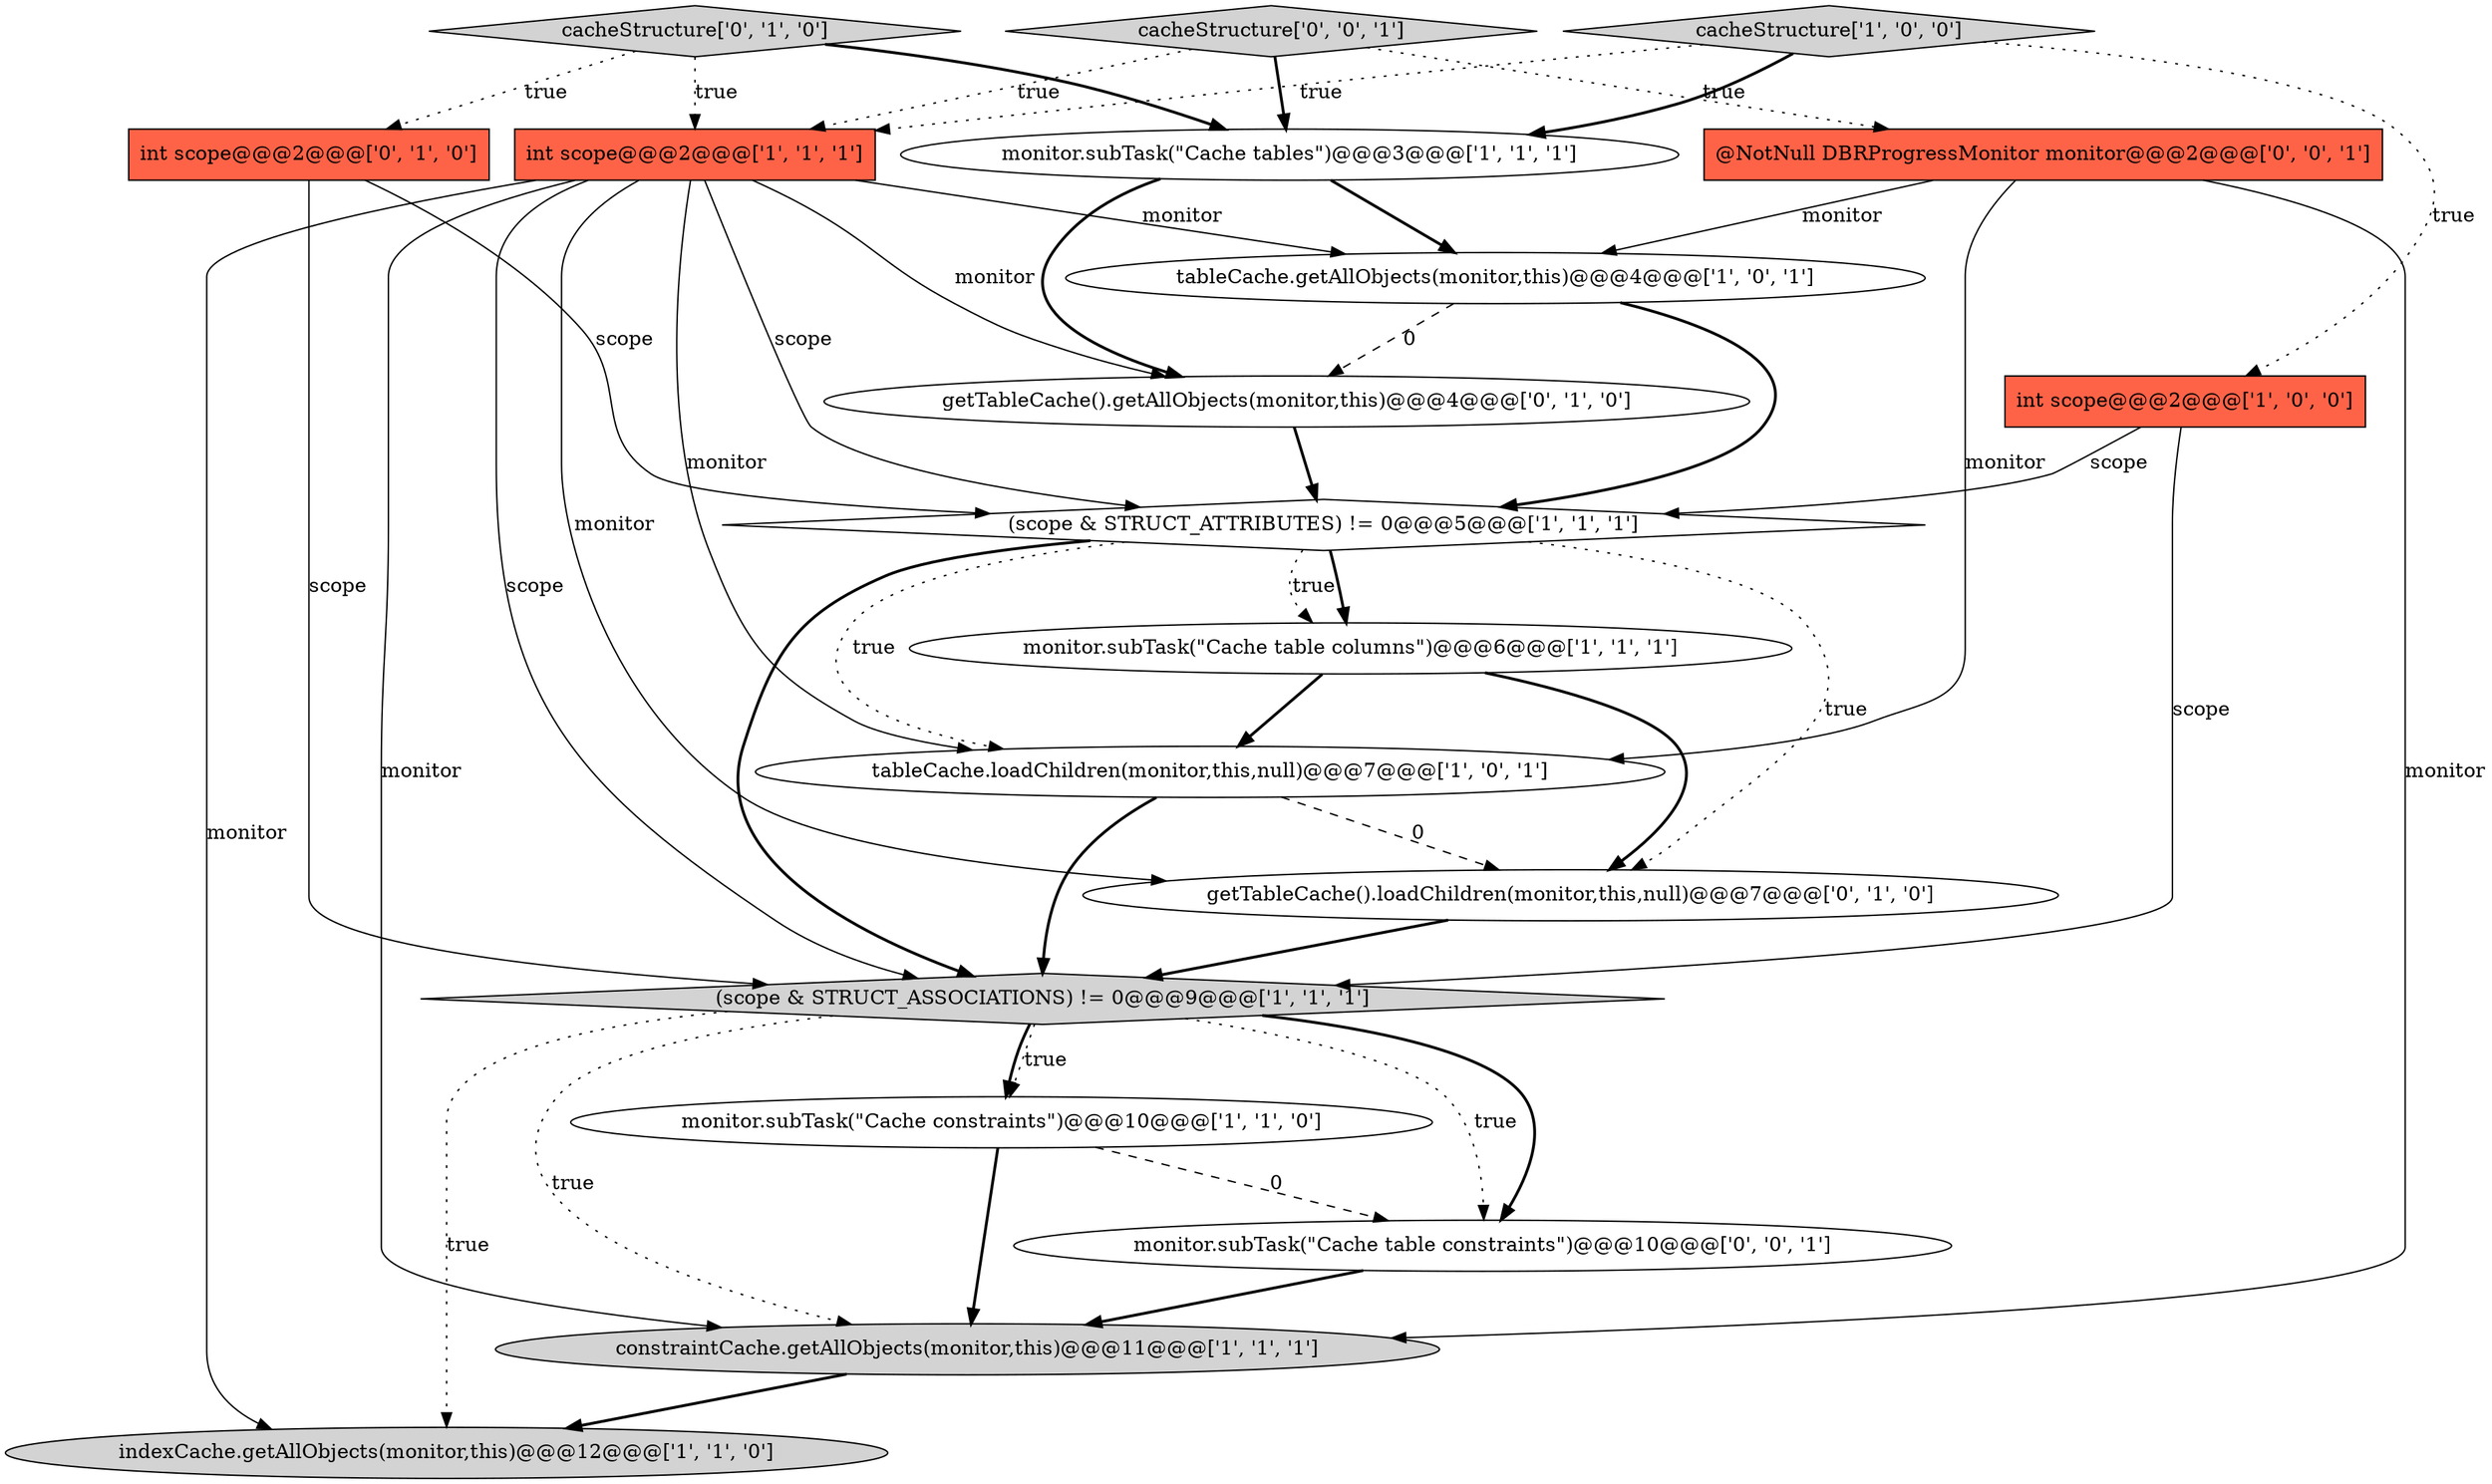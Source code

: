 digraph {
12 [style = filled, label = "int scope@@@2@@@['0', '1', '0']", fillcolor = tomato, shape = box image = "AAA0AAABBB2BBB"];
8 [style = filled, label = "monitor.subTask(\"Cache constraints\")@@@10@@@['1', '1', '0']", fillcolor = white, shape = ellipse image = "AAA0AAABBB1BBB"];
11 [style = filled, label = "indexCache.getAllObjects(monitor,this)@@@12@@@['1', '1', '0']", fillcolor = lightgray, shape = ellipse image = "AAA0AAABBB1BBB"];
0 [style = filled, label = "(scope & STRUCT_ATTRIBUTES) != 0@@@5@@@['1', '1', '1']", fillcolor = white, shape = diamond image = "AAA0AAABBB1BBB"];
5 [style = filled, label = "cacheStructure['1', '0', '0']", fillcolor = lightgray, shape = diamond image = "AAA0AAABBB1BBB"];
6 [style = filled, label = "int scope@@@2@@@['1', '0', '0']", fillcolor = tomato, shape = box image = "AAA0AAABBB1BBB"];
9 [style = filled, label = "(scope & STRUCT_ASSOCIATIONS) != 0@@@9@@@['1', '1', '1']", fillcolor = lightgray, shape = diamond image = "AAA0AAABBB1BBB"];
13 [style = filled, label = "cacheStructure['0', '1', '0']", fillcolor = lightgray, shape = diamond image = "AAA0AAABBB2BBB"];
7 [style = filled, label = "int scope@@@2@@@['1', '1', '1']", fillcolor = tomato, shape = box image = "AAA0AAABBB1BBB"];
2 [style = filled, label = "monitor.subTask(\"Cache table columns\")@@@6@@@['1', '1', '1']", fillcolor = white, shape = ellipse image = "AAA0AAABBB1BBB"];
3 [style = filled, label = "constraintCache.getAllObjects(monitor,this)@@@11@@@['1', '1', '1']", fillcolor = lightgray, shape = ellipse image = "AAA0AAABBB1BBB"];
1 [style = filled, label = "tableCache.getAllObjects(monitor,this)@@@4@@@['1', '0', '1']", fillcolor = white, shape = ellipse image = "AAA0AAABBB1BBB"];
18 [style = filled, label = "cacheStructure['0', '0', '1']", fillcolor = lightgray, shape = diamond image = "AAA0AAABBB3BBB"];
15 [style = filled, label = "getTableCache().getAllObjects(monitor,this)@@@4@@@['0', '1', '0']", fillcolor = white, shape = ellipse image = "AAA1AAABBB2BBB"];
17 [style = filled, label = "monitor.subTask(\"Cache table constraints\")@@@10@@@['0', '0', '1']", fillcolor = white, shape = ellipse image = "AAA0AAABBB3BBB"];
14 [style = filled, label = "getTableCache().loadChildren(monitor,this,null)@@@7@@@['0', '1', '0']", fillcolor = white, shape = ellipse image = "AAA1AAABBB2BBB"];
10 [style = filled, label = "tableCache.loadChildren(monitor,this,null)@@@7@@@['1', '0', '1']", fillcolor = white, shape = ellipse image = "AAA0AAABBB1BBB"];
16 [style = filled, label = "@NotNull DBRProgressMonitor monitor@@@2@@@['0', '0', '1']", fillcolor = tomato, shape = box image = "AAA0AAABBB3BBB"];
4 [style = filled, label = "monitor.subTask(\"Cache tables\")@@@3@@@['1', '1', '1']", fillcolor = white, shape = ellipse image = "AAA0AAABBB1BBB"];
0->2 [style = dotted, label="true"];
0->10 [style = dotted, label="true"];
0->14 [style = dotted, label="true"];
9->8 [style = dotted, label="true"];
3->11 [style = bold, label=""];
12->0 [style = solid, label="scope"];
7->0 [style = solid, label="scope"];
13->4 [style = bold, label=""];
7->14 [style = solid, label="monitor"];
7->1 [style = solid, label="monitor"];
10->14 [style = dashed, label="0"];
10->9 [style = bold, label=""];
6->0 [style = solid, label="scope"];
9->11 [style = dotted, label="true"];
7->15 [style = solid, label="monitor"];
0->9 [style = bold, label=""];
6->9 [style = solid, label="scope"];
14->9 [style = bold, label=""];
2->10 [style = bold, label=""];
7->10 [style = solid, label="monitor"];
5->7 [style = dotted, label="true"];
17->3 [style = bold, label=""];
9->17 [style = dotted, label="true"];
5->4 [style = bold, label=""];
4->1 [style = bold, label=""];
8->3 [style = bold, label=""];
18->16 [style = dotted, label="true"];
5->6 [style = dotted, label="true"];
7->11 [style = solid, label="monitor"];
15->0 [style = bold, label=""];
18->7 [style = dotted, label="true"];
9->17 [style = bold, label=""];
1->15 [style = dashed, label="0"];
16->3 [style = solid, label="monitor"];
2->14 [style = bold, label=""];
9->3 [style = dotted, label="true"];
7->3 [style = solid, label="monitor"];
16->10 [style = solid, label="monitor"];
0->2 [style = bold, label=""];
9->8 [style = bold, label=""];
4->15 [style = bold, label=""];
13->12 [style = dotted, label="true"];
12->9 [style = solid, label="scope"];
13->7 [style = dotted, label="true"];
8->17 [style = dashed, label="0"];
7->9 [style = solid, label="scope"];
16->1 [style = solid, label="monitor"];
18->4 [style = bold, label=""];
1->0 [style = bold, label=""];
}
